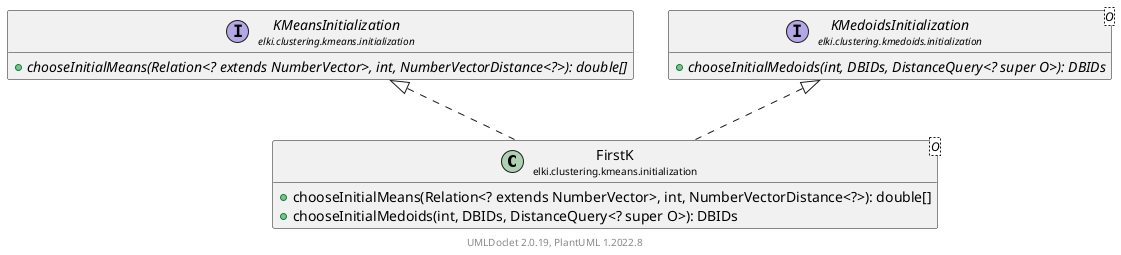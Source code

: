 @startuml
    remove .*\.(Instance|Par|Parameterizer|Factory)$
    set namespaceSeparator none
    hide empty fields
    hide empty methods

    class "<size:14>FirstK\n<size:10>elki.clustering.kmeans.initialization" as elki.clustering.kmeans.initialization.FirstK<O> [[FirstK.html]] {
        +chooseInitialMeans(Relation<? extends NumberVector>, int, NumberVectorDistance<?>): double[]
        +chooseInitialMedoids(int, DBIDs, DistanceQuery<? super O>): DBIDs
    }

    interface "<size:14>KMeansInitialization\n<size:10>elki.clustering.kmeans.initialization" as elki.clustering.kmeans.initialization.KMeansInitialization [[KMeansInitialization.html]] {
        {abstract} +chooseInitialMeans(Relation<? extends NumberVector>, int, NumberVectorDistance<?>): double[]
    }
    interface "<size:14>KMedoidsInitialization\n<size:10>elki.clustering.kmedoids.initialization" as elki.clustering.kmedoids.initialization.KMedoidsInitialization<O> [[../../kmedoids/initialization/KMedoidsInitialization.html]] {
        {abstract} +chooseInitialMedoids(int, DBIDs, DistanceQuery<? super O>): DBIDs
    }
    class "<size:14>FirstK.Par\n<size:10>elki.clustering.kmeans.initialization" as elki.clustering.kmeans.initialization.FirstK.Par<V extends NumberVector> [[FirstK.Par.html]]

    elki.clustering.kmeans.initialization.KMeansInitialization <|.. elki.clustering.kmeans.initialization.FirstK
    elki.clustering.kmedoids.initialization.KMedoidsInitialization <|.. elki.clustering.kmeans.initialization.FirstK
    elki.clustering.kmeans.initialization.FirstK +-- elki.clustering.kmeans.initialization.FirstK.Par

    center footer UMLDoclet 2.0.19, PlantUML 1.2022.8
@enduml

